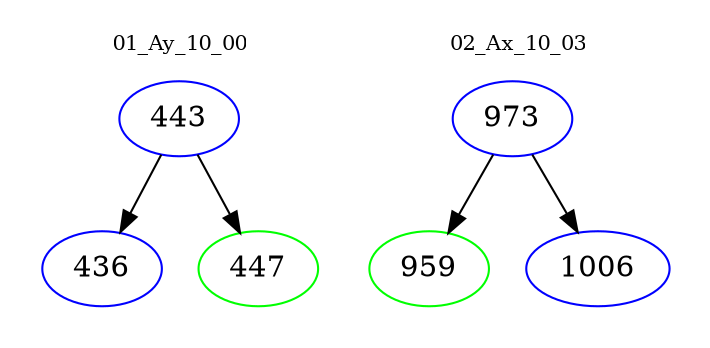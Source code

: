 digraph{
subgraph cluster_0 {
color = white
label = "01_Ay_10_00";
fontsize=10;
T0_443 [label="443", color="blue"]
T0_443 -> T0_436 [color="black"]
T0_436 [label="436", color="blue"]
T0_443 -> T0_447 [color="black"]
T0_447 [label="447", color="green"]
}
subgraph cluster_1 {
color = white
label = "02_Ax_10_03";
fontsize=10;
T1_973 [label="973", color="blue"]
T1_973 -> T1_959 [color="black"]
T1_959 [label="959", color="green"]
T1_973 -> T1_1006 [color="black"]
T1_1006 [label="1006", color="blue"]
}
}
